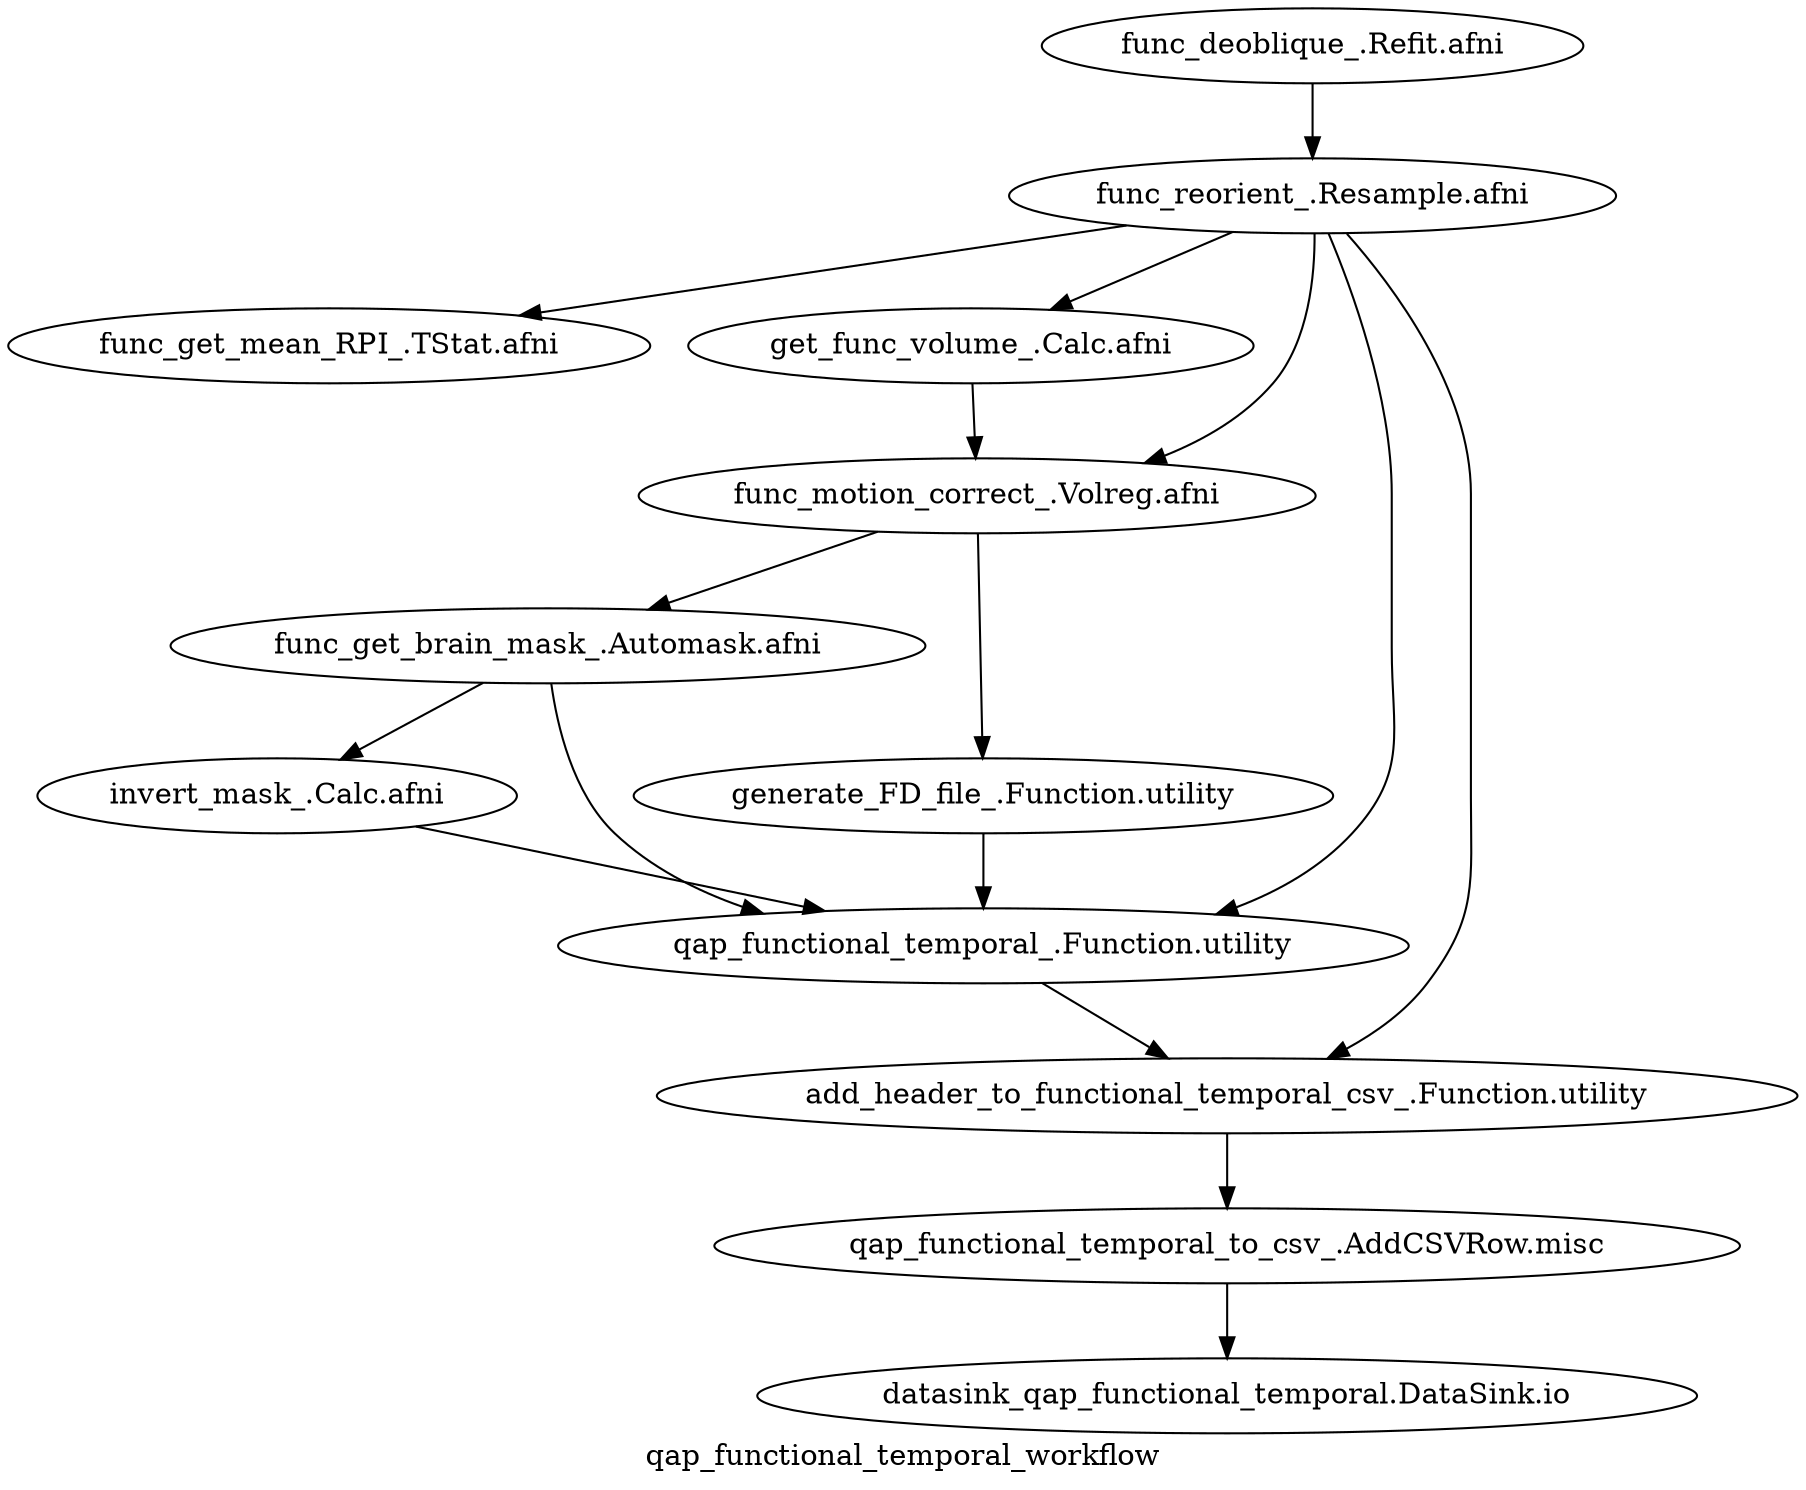 digraph qap_functional_temporal_workflow{
  label="qap_functional_temporal_workflow";
  qap_functional_temporal_workflow_func_deoblique_[label="func_deoblique_.Refit.afni"];
  qap_functional_temporal_workflow_func_reorient_[label="func_reorient_.Resample.afni"];
  qap_functional_temporal_workflow_func_get_mean_RPI_[label="func_get_mean_RPI_.TStat.afni"];
  qap_functional_temporal_workflow_get_func_volume_[label="get_func_volume_.Calc.afni"];
  qap_functional_temporal_workflow_func_motion_correct_[label="func_motion_correct_.Volreg.afni"];
  qap_functional_temporal_workflow_func_get_brain_mask_[label="func_get_brain_mask_.Automask.afni"];
  qap_functional_temporal_workflow_invert_mask_[label="invert_mask_.Calc.afni"];
  qap_functional_temporal_workflow_generate_FD_file_[label="generate_FD_file_.Function.utility"];
  qap_functional_temporal_workflow_qap_functional_temporal_[label="qap_functional_temporal_.Function.utility"];
  qap_functional_temporal_workflow_add_header_to_functional_temporal_csv_[label="add_header_to_functional_temporal_csv_.Function.utility"];
  qap_functional_temporal_workflow_qap_functional_temporal_to_csv_[label="qap_functional_temporal_to_csv_.AddCSVRow.misc"];
  qap_functional_temporal_workflow_datasink_qap_functional_temporal[label="datasink_qap_functional_temporal.DataSink.io"];
  qap_functional_temporal_workflow_func_deoblique_ -> qap_functional_temporal_workflow_func_reorient_;
  qap_functional_temporal_workflow_func_reorient_ -> qap_functional_temporal_workflow_func_get_mean_RPI_;
  qap_functional_temporal_workflow_func_reorient_ -> qap_functional_temporal_workflow_add_header_to_functional_temporal_csv_;
  qap_functional_temporal_workflow_func_reorient_ -> qap_functional_temporal_workflow_qap_functional_temporal_;
  qap_functional_temporal_workflow_func_reorient_ -> qap_functional_temporal_workflow_func_motion_correct_;
  qap_functional_temporal_workflow_func_reorient_ -> qap_functional_temporal_workflow_get_func_volume_;
  qap_functional_temporal_workflow_get_func_volume_ -> qap_functional_temporal_workflow_func_motion_correct_;
  qap_functional_temporal_workflow_func_motion_correct_ -> qap_functional_temporal_workflow_func_get_brain_mask_;
  qap_functional_temporal_workflow_func_motion_correct_ -> qap_functional_temporal_workflow_generate_FD_file_;
  qap_functional_temporal_workflow_func_get_brain_mask_ -> qap_functional_temporal_workflow_invert_mask_;
  qap_functional_temporal_workflow_func_get_brain_mask_ -> qap_functional_temporal_workflow_qap_functional_temporal_;
  qap_functional_temporal_workflow_invert_mask_ -> qap_functional_temporal_workflow_qap_functional_temporal_;
  qap_functional_temporal_workflow_generate_FD_file_ -> qap_functional_temporal_workflow_qap_functional_temporal_;
  qap_functional_temporal_workflow_qap_functional_temporal_ -> qap_functional_temporal_workflow_add_header_to_functional_temporal_csv_;
  qap_functional_temporal_workflow_add_header_to_functional_temporal_csv_ -> qap_functional_temporal_workflow_qap_functional_temporal_to_csv_;
  qap_functional_temporal_workflow_qap_functional_temporal_to_csv_ -> qap_functional_temporal_workflow_datasink_qap_functional_temporal;
}